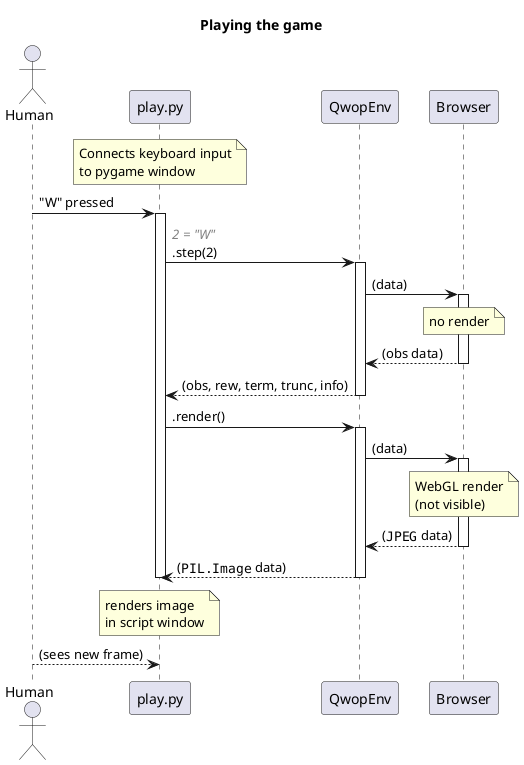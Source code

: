 @startuml "play"

title Playing the game

autoactivate on

actor Human as human
participant play.py as script
participant QwopEnv as env
participant Browser as browser

note over script: Connects keyboard input\nto pygame window

human -> script: "W" pressed
script -> env: <font color="gray"><i>2 = "W"</i></font>\n.step(2)
env -> browser: (data)
note over browser: no render
browser --> env: (obs data)
env --> script: (obs, rew, term, trunc, info)

script -> env: .render()
env -> browser: (data)
note over browser: WebGL render\n(not visible)
browser --> env: (""JPEG"" data)
env --> script: (""PIL.Image"" data)
note over script: renders image\nin script window
deactivate script

human --> script: (sees new frame)

@enduml
